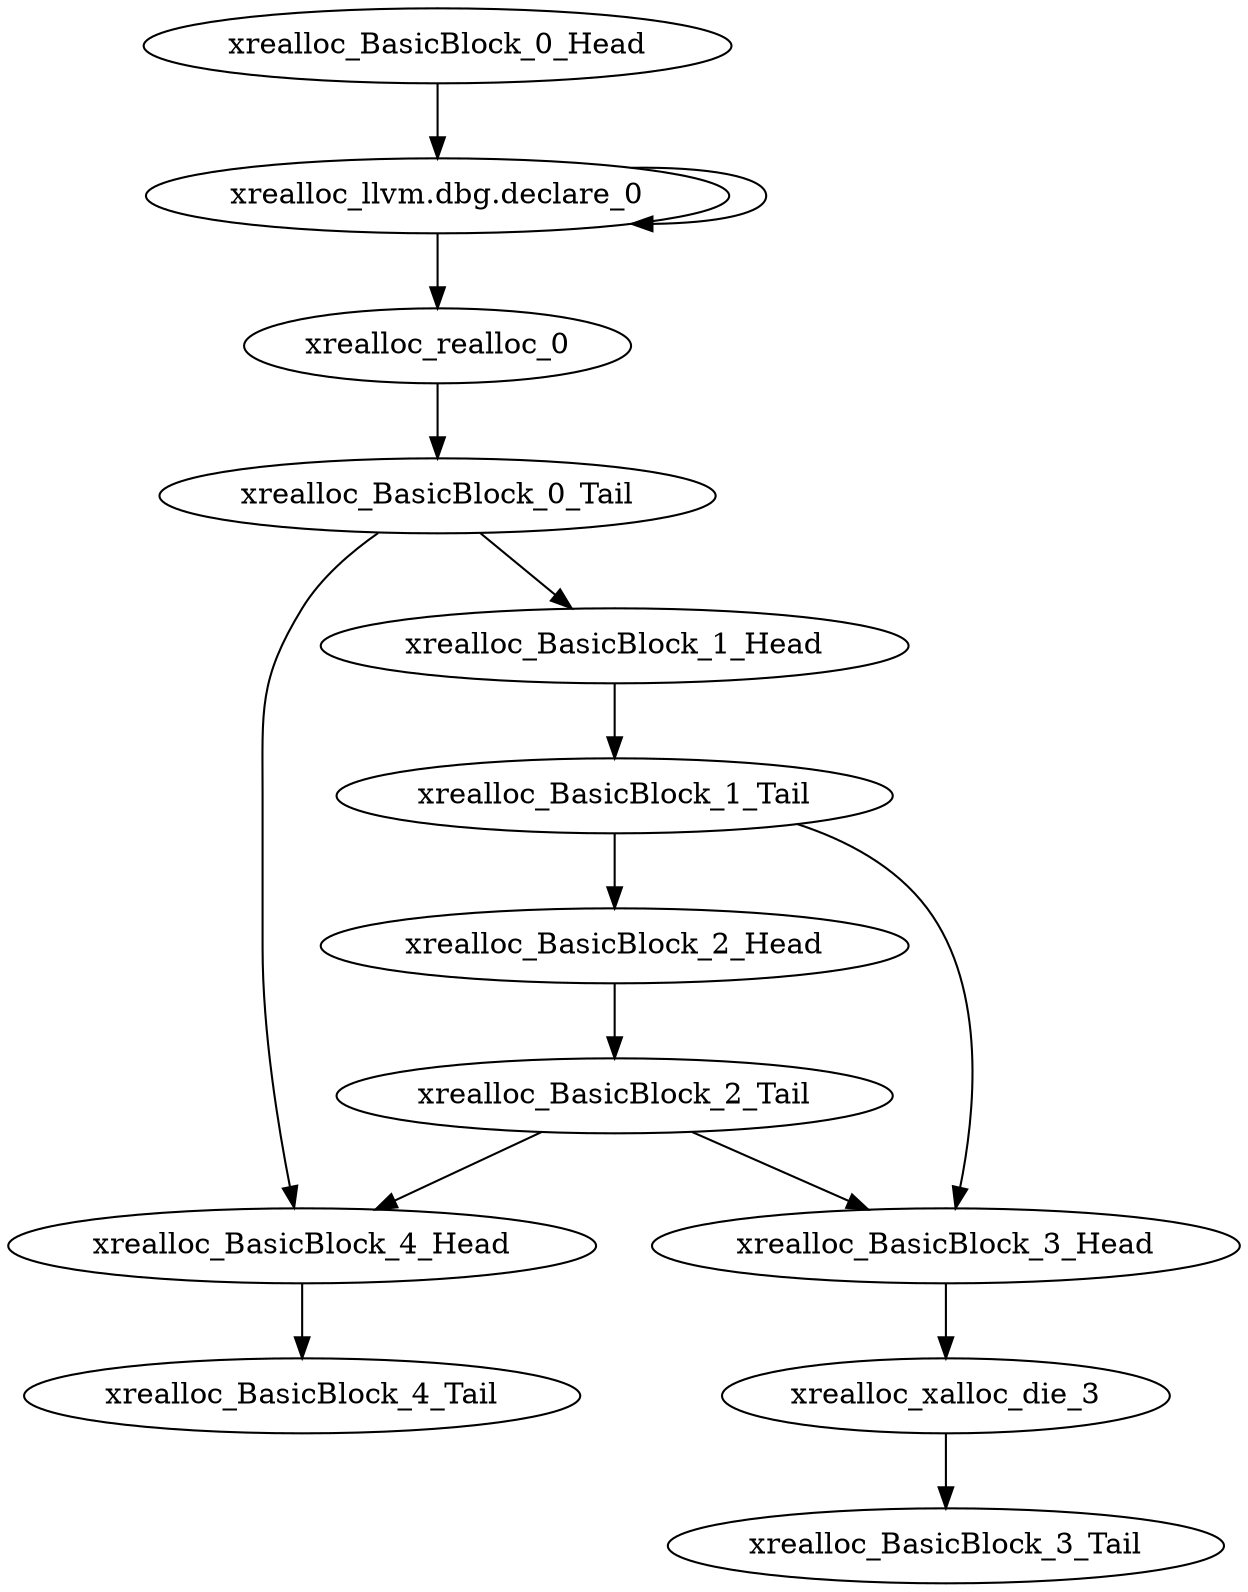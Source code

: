 digraph G {
    "xrealloc_BasicBlock_3_Head" -> "xrealloc_xalloc_die_3"
    "xrealloc_BasicBlock_2_Tail" -> "xrealloc_BasicBlock_3_Head"
    "xrealloc_BasicBlock_2_Tail" -> "xrealloc_BasicBlock_4_Head"
    "xrealloc_BasicBlock_4_Head" -> "xrealloc_BasicBlock_4_Tail"
    "xrealloc_BasicBlock_2_Head" -> "xrealloc_BasicBlock_2_Tail"
    "xrealloc_BasicBlock_1_Tail" -> "xrealloc_BasicBlock_3_Head"
    "xrealloc_BasicBlock_1_Tail" -> "xrealloc_BasicBlock_2_Head"
    "xrealloc_xalloc_die_3" -> "xrealloc_BasicBlock_3_Tail"
    "xrealloc_BasicBlock_0_Tail" -> "xrealloc_BasicBlock_4_Head"
    "xrealloc_BasicBlock_0_Tail" -> "xrealloc_BasicBlock_1_Head"
    "xrealloc_BasicBlock_1_Head" -> "xrealloc_BasicBlock_1_Tail"
    "xrealloc_realloc_0" -> "xrealloc_BasicBlock_0_Tail"
    "xrealloc_llvm.dbg.declare_0" -> "xrealloc_realloc_0"
    "xrealloc_llvm.dbg.declare_0" -> "xrealloc_llvm.dbg.declare_0"
    "xrealloc_BasicBlock_0_Head" -> "xrealloc_llvm.dbg.declare_0"
}
